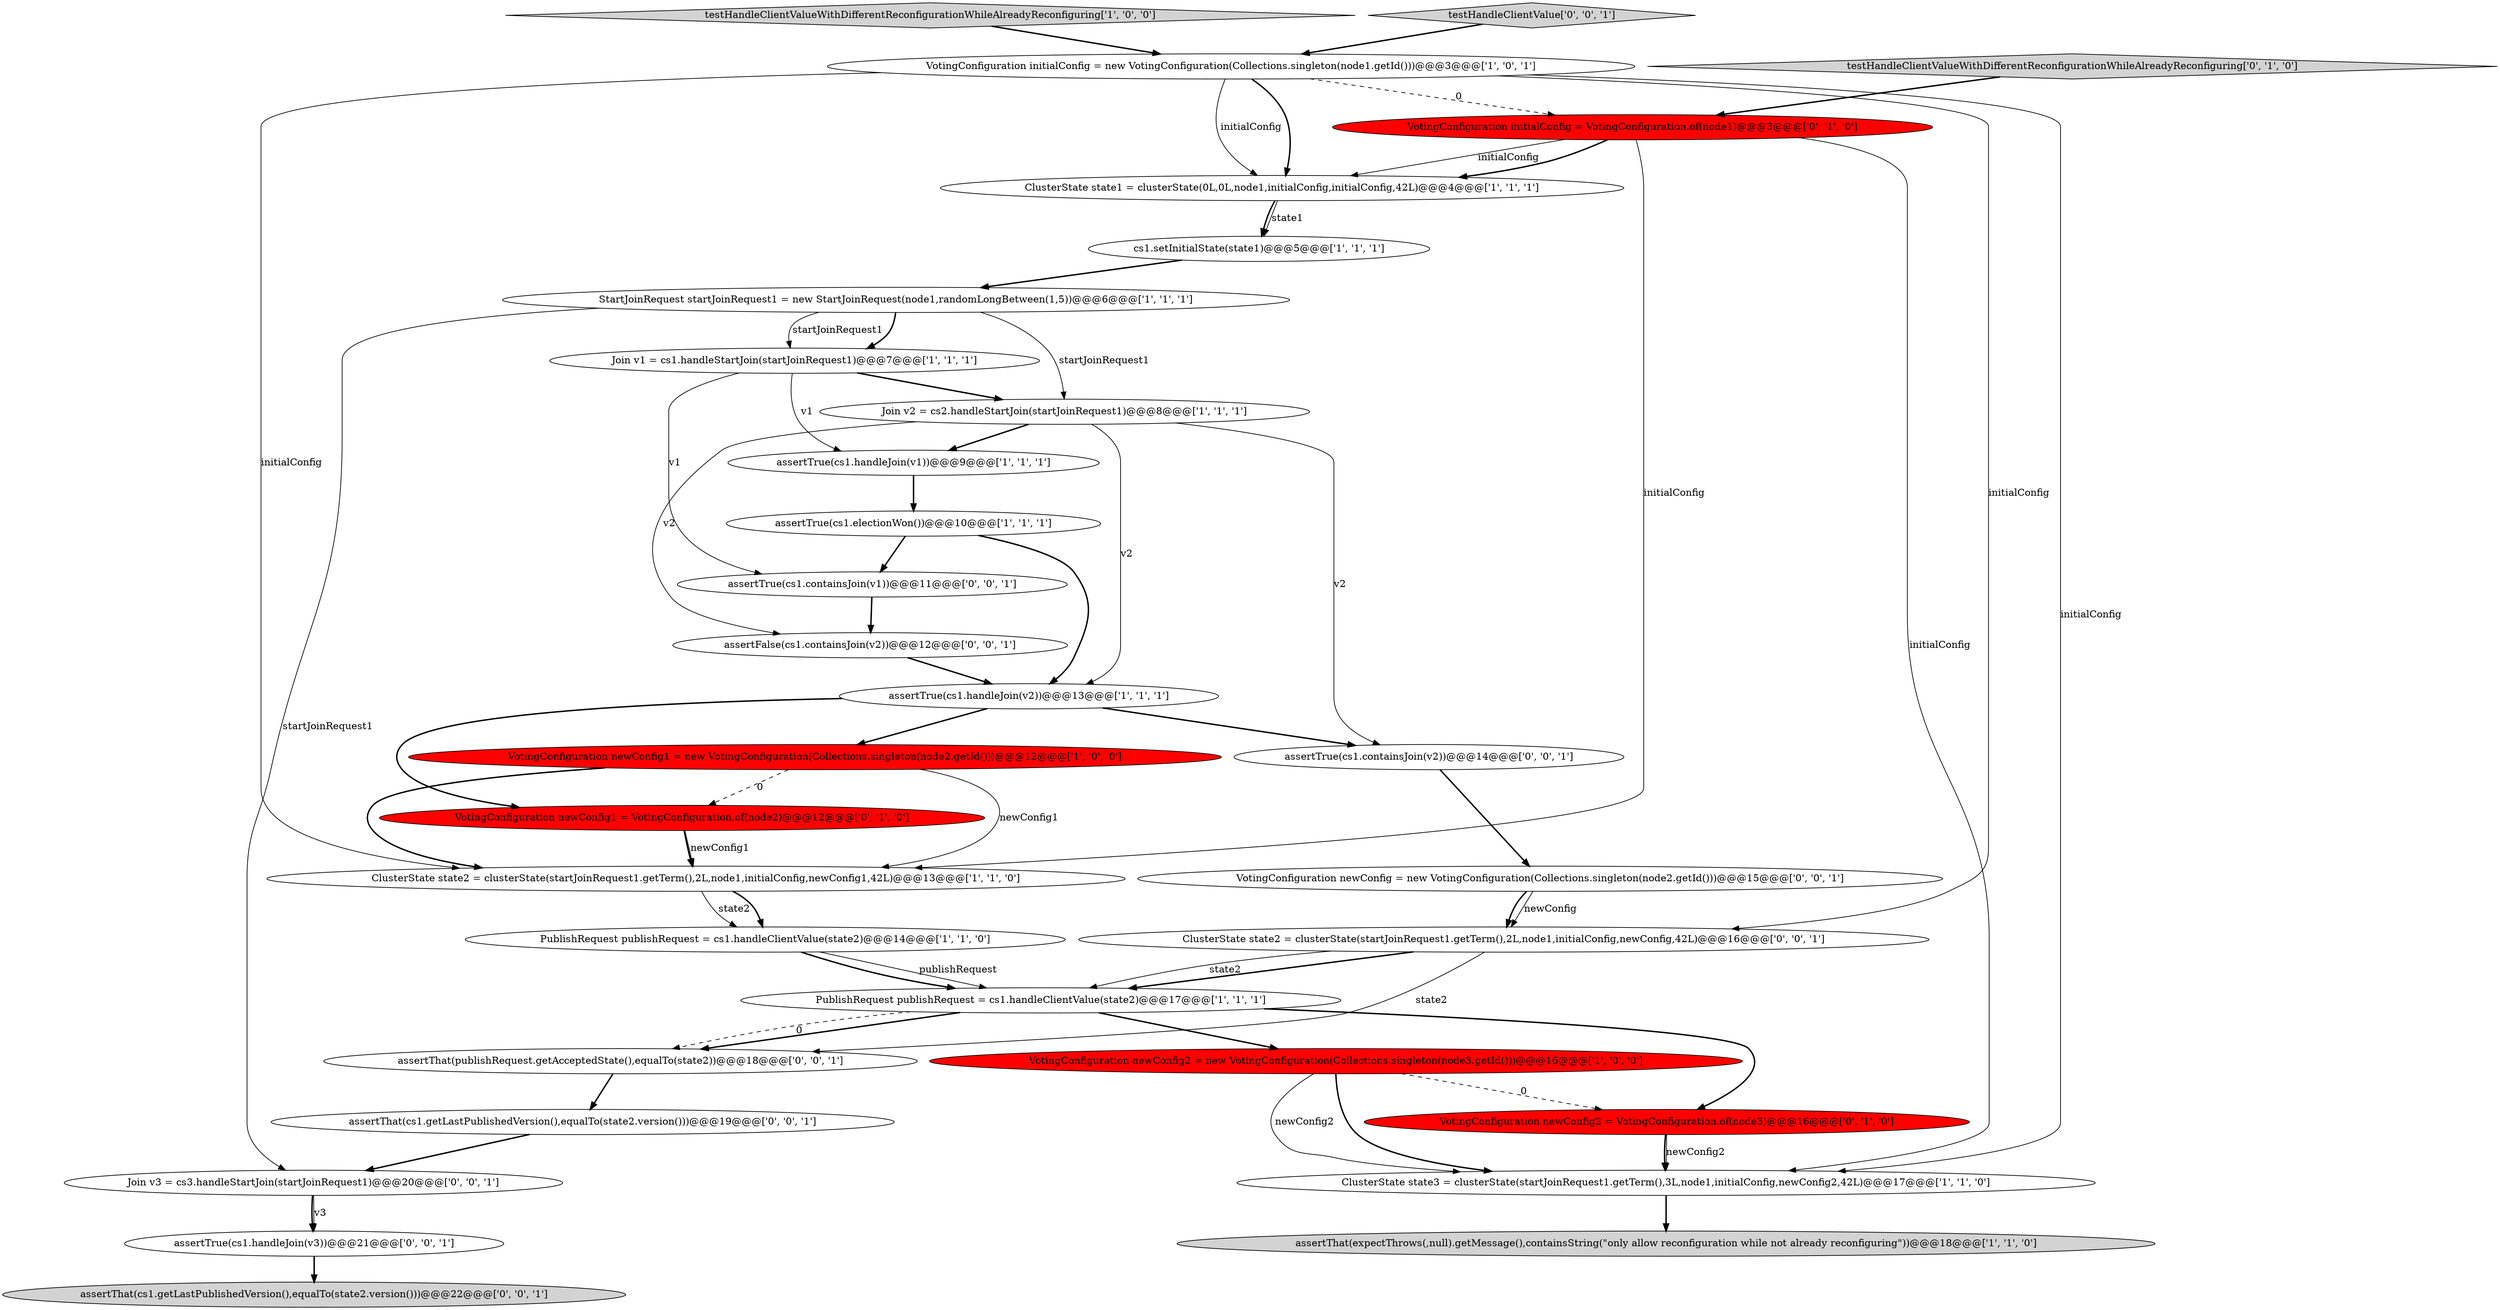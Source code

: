 digraph {
21 [style = filled, label = "Join v3 = cs3.handleStartJoin(startJoinRequest1)@@@20@@@['0', '0', '1']", fillcolor = white, shape = ellipse image = "AAA0AAABBB3BBB"];
3 [style = filled, label = "ClusterState state1 = clusterState(0L,0L,node1,initialConfig,initialConfig,42L)@@@4@@@['1', '1', '1']", fillcolor = white, shape = ellipse image = "AAA0AAABBB1BBB"];
1 [style = filled, label = "testHandleClientValueWithDifferentReconfigurationWhileAlreadyReconfiguring['1', '0', '0']", fillcolor = lightgray, shape = diamond image = "AAA0AAABBB1BBB"];
29 [style = filled, label = "VotingConfiguration newConfig = new VotingConfiguration(Collections.singleton(node2.getId()))@@@15@@@['0', '0', '1']", fillcolor = white, shape = ellipse image = "AAA0AAABBB3BBB"];
6 [style = filled, label = "VotingConfiguration initialConfig = new VotingConfiguration(Collections.singleton(node1.getId()))@@@3@@@['1', '0', '1']", fillcolor = white, shape = ellipse image = "AAA0AAABBB1BBB"];
5 [style = filled, label = "assertTrue(cs1.handleJoin(v1))@@@9@@@['1', '1', '1']", fillcolor = white, shape = ellipse image = "AAA0AAABBB1BBB"];
10 [style = filled, label = "VotingConfiguration newConfig2 = new VotingConfiguration(Collections.singleton(node3.getId()))@@@16@@@['1', '0', '0']", fillcolor = red, shape = ellipse image = "AAA1AAABBB1BBB"];
15 [style = filled, label = "assertThat(expectThrows(,null).getMessage(),containsString(\"only allow reconfiguration while not already reconfiguring\"))@@@18@@@['1', '1', '0']", fillcolor = lightgray, shape = ellipse image = "AAA0AAABBB1BBB"];
25 [style = filled, label = "assertTrue(cs1.containsJoin(v2))@@@14@@@['0', '0', '1']", fillcolor = white, shape = ellipse image = "AAA0AAABBB3BBB"];
16 [style = filled, label = "Join v1 = cs1.handleStartJoin(startJoinRequest1)@@@7@@@['1', '1', '1']", fillcolor = white, shape = ellipse image = "AAA0AAABBB1BBB"];
22 [style = filled, label = "assertFalse(cs1.containsJoin(v2))@@@12@@@['0', '0', '1']", fillcolor = white, shape = ellipse image = "AAA0AAABBB3BBB"];
7 [style = filled, label = "assertTrue(cs1.electionWon())@@@10@@@['1', '1', '1']", fillcolor = white, shape = ellipse image = "AAA0AAABBB1BBB"];
17 [style = filled, label = "VotingConfiguration initialConfig = VotingConfiguration.of(node1)@@@3@@@['0', '1', '0']", fillcolor = red, shape = ellipse image = "AAA1AAABBB2BBB"];
14 [style = filled, label = "Join v2 = cs2.handleStartJoin(startJoinRequest1)@@@8@@@['1', '1', '1']", fillcolor = white, shape = ellipse image = "AAA0AAABBB1BBB"];
23 [style = filled, label = "assertThat(cs1.getLastPublishedVersion(),equalTo(state2.version()))@@@22@@@['0', '0', '1']", fillcolor = lightgray, shape = ellipse image = "AAA0AAABBB3BBB"];
12 [style = filled, label = "StartJoinRequest startJoinRequest1 = new StartJoinRequest(node1,randomLongBetween(1,5))@@@6@@@['1', '1', '1']", fillcolor = white, shape = ellipse image = "AAA0AAABBB1BBB"];
0 [style = filled, label = "ClusterState state3 = clusterState(startJoinRequest1.getTerm(),3L,node1,initialConfig,newConfig2,42L)@@@17@@@['1', '1', '0']", fillcolor = white, shape = ellipse image = "AAA0AAABBB1BBB"];
24 [style = filled, label = "testHandleClientValue['0', '0', '1']", fillcolor = lightgray, shape = diamond image = "AAA0AAABBB3BBB"];
4 [style = filled, label = "assertTrue(cs1.handleJoin(v2))@@@13@@@['1', '1', '1']", fillcolor = white, shape = ellipse image = "AAA0AAABBB1BBB"];
9 [style = filled, label = "PublishRequest publishRequest = cs1.handleClientValue(state2)@@@17@@@['1', '1', '1']", fillcolor = white, shape = ellipse image = "AAA0AAABBB1BBB"];
30 [style = filled, label = "assertTrue(cs1.handleJoin(v3))@@@21@@@['0', '0', '1']", fillcolor = white, shape = ellipse image = "AAA0AAABBB3BBB"];
19 [style = filled, label = "VotingConfiguration newConfig2 = VotingConfiguration.of(node3)@@@16@@@['0', '1', '0']", fillcolor = red, shape = ellipse image = "AAA1AAABBB2BBB"];
27 [style = filled, label = "assertThat(cs1.getLastPublishedVersion(),equalTo(state2.version()))@@@19@@@['0', '0', '1']", fillcolor = white, shape = ellipse image = "AAA0AAABBB3BBB"];
20 [style = filled, label = "VotingConfiguration newConfig1 = VotingConfiguration.of(node2)@@@12@@@['0', '1', '0']", fillcolor = red, shape = ellipse image = "AAA1AAABBB2BBB"];
26 [style = filled, label = "ClusterState state2 = clusterState(startJoinRequest1.getTerm(),2L,node1,initialConfig,newConfig,42L)@@@16@@@['0', '0', '1']", fillcolor = white, shape = ellipse image = "AAA0AAABBB3BBB"];
28 [style = filled, label = "assertTrue(cs1.containsJoin(v1))@@@11@@@['0', '0', '1']", fillcolor = white, shape = ellipse image = "AAA0AAABBB3BBB"];
13 [style = filled, label = "cs1.setInitialState(state1)@@@5@@@['1', '1', '1']", fillcolor = white, shape = ellipse image = "AAA0AAABBB1BBB"];
31 [style = filled, label = "assertThat(publishRequest.getAcceptedState(),equalTo(state2))@@@18@@@['0', '0', '1']", fillcolor = white, shape = ellipse image = "AAA0AAABBB3BBB"];
11 [style = filled, label = "ClusterState state2 = clusterState(startJoinRequest1.getTerm(),2L,node1,initialConfig,newConfig1,42L)@@@13@@@['1', '1', '0']", fillcolor = white, shape = ellipse image = "AAA0AAABBB1BBB"];
18 [style = filled, label = "testHandleClientValueWithDifferentReconfigurationWhileAlreadyReconfiguring['0', '1', '0']", fillcolor = lightgray, shape = diamond image = "AAA0AAABBB2BBB"];
2 [style = filled, label = "VotingConfiguration newConfig1 = new VotingConfiguration(Collections.singleton(node2.getId()))@@@12@@@['1', '0', '0']", fillcolor = red, shape = ellipse image = "AAA1AAABBB1BBB"];
8 [style = filled, label = "PublishRequest publishRequest = cs1.handleClientValue(state2)@@@14@@@['1', '1', '0']", fillcolor = white, shape = ellipse image = "AAA0AAABBB1BBB"];
12->21 [style = solid, label="startJoinRequest1"];
14->4 [style = solid, label="v2"];
6->3 [style = bold, label=""];
29->26 [style = solid, label="newConfig"];
2->20 [style = dashed, label="0"];
4->25 [style = bold, label=""];
20->11 [style = solid, label="newConfig1"];
26->31 [style = solid, label="state2"];
10->19 [style = dashed, label="0"];
9->31 [style = bold, label=""];
8->9 [style = solid, label="publishRequest"];
30->23 [style = bold, label=""];
6->11 [style = solid, label="initialConfig"];
17->3 [style = solid, label="initialConfig"];
18->17 [style = bold, label=""];
26->9 [style = bold, label=""];
21->30 [style = solid, label="v3"];
6->3 [style = solid, label="initialConfig"];
12->16 [style = bold, label=""];
4->2 [style = bold, label=""];
7->4 [style = bold, label=""];
14->22 [style = solid, label="v2"];
9->10 [style = bold, label=""];
20->11 [style = bold, label=""];
25->29 [style = bold, label=""];
21->30 [style = bold, label=""];
11->8 [style = solid, label="state2"];
17->11 [style = solid, label="initialConfig"];
0->15 [style = bold, label=""];
2->11 [style = solid, label="newConfig1"];
19->0 [style = bold, label=""];
22->4 [style = bold, label=""];
16->28 [style = solid, label="v1"];
29->26 [style = bold, label=""];
1->6 [style = bold, label=""];
13->12 [style = bold, label=""];
6->26 [style = solid, label="initialConfig"];
9->31 [style = dashed, label="0"];
10->0 [style = solid, label="newConfig2"];
7->28 [style = bold, label=""];
26->9 [style = solid, label="state2"];
31->27 [style = bold, label=""];
10->0 [style = bold, label=""];
4->20 [style = bold, label=""];
8->9 [style = bold, label=""];
16->5 [style = solid, label="v1"];
12->14 [style = solid, label="startJoinRequest1"];
3->13 [style = bold, label=""];
17->3 [style = bold, label=""];
16->14 [style = bold, label=""];
5->7 [style = bold, label=""];
6->0 [style = solid, label="initialConfig"];
11->8 [style = bold, label=""];
9->19 [style = bold, label=""];
14->25 [style = solid, label="v2"];
6->17 [style = dashed, label="0"];
3->13 [style = solid, label="state1"];
12->16 [style = solid, label="startJoinRequest1"];
17->0 [style = solid, label="initialConfig"];
19->0 [style = solid, label="newConfig2"];
27->21 [style = bold, label=""];
24->6 [style = bold, label=""];
2->11 [style = bold, label=""];
28->22 [style = bold, label=""];
14->5 [style = bold, label=""];
}
